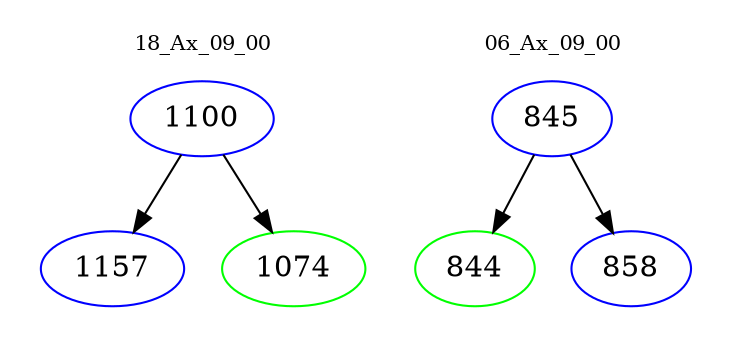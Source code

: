 digraph{
subgraph cluster_0 {
color = white
label = "18_Ax_09_00";
fontsize=10;
T0_1100 [label="1100", color="blue"]
T0_1100 -> T0_1157 [color="black"]
T0_1157 [label="1157", color="blue"]
T0_1100 -> T0_1074 [color="black"]
T0_1074 [label="1074", color="green"]
}
subgraph cluster_1 {
color = white
label = "06_Ax_09_00";
fontsize=10;
T1_845 [label="845", color="blue"]
T1_845 -> T1_844 [color="black"]
T1_844 [label="844", color="green"]
T1_845 -> T1_858 [color="black"]
T1_858 [label="858", color="blue"]
}
}

